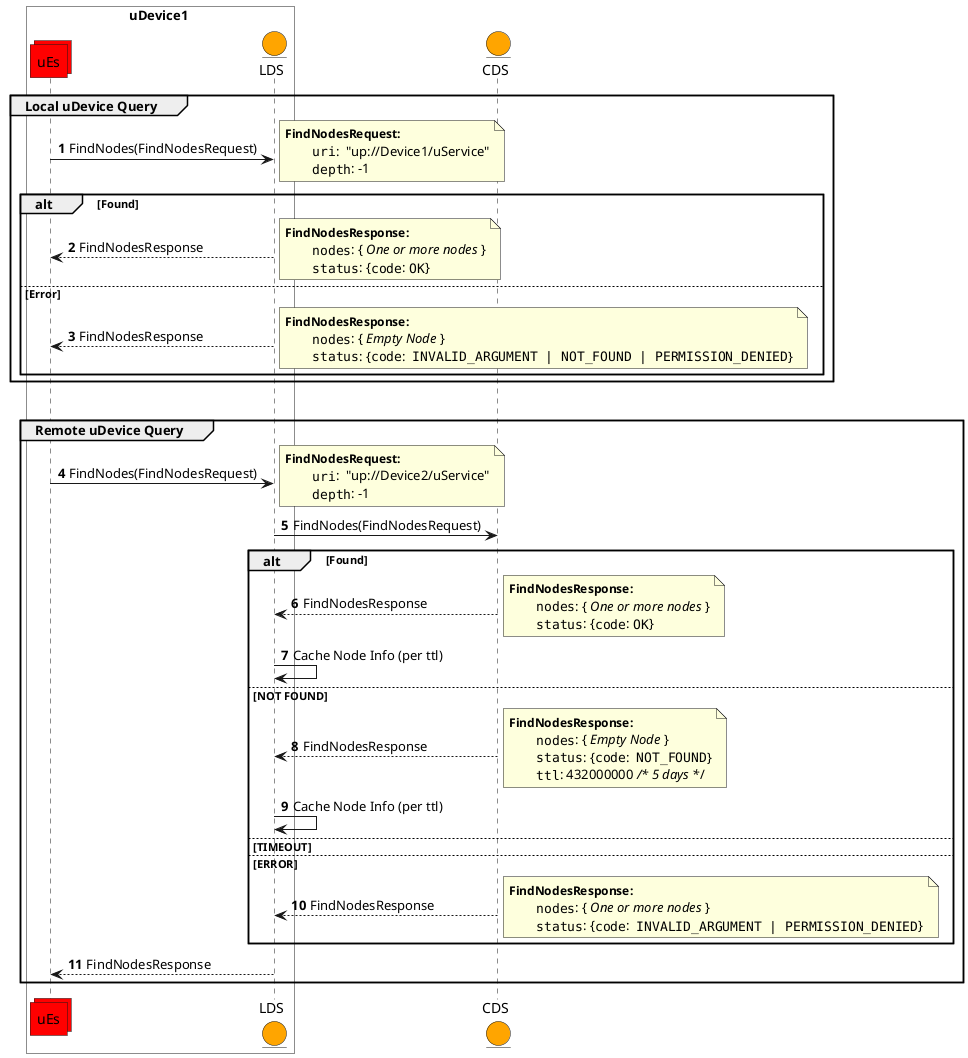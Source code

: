 @startuml
'https://plantuml.com/sequence-diagram

' SPDX-FileCopyrightText: 2023 Contributors to the Eclipse Foundation
'
' See the NOTICE file(s) distributed with this work for additional
' information regarding copyright ownership.
' 
' This program and the accompanying materials are made available under
' the terms of the Apache License Version 2.0 which is available at
' https://www.apache.org/licenses/LICENSE-2.0
'
' SPDX-FileType: SOURCE
' SPDX-License-Identifier: Apache-2.0


autonumber

box uDevice1 #white
	Collections uEs #red
	entity LDS #orange
end box
entity CDS #orange

group Local uDevice Query
	uEs -> LDS: FindNodes(FindNodesRequest)
  	note right
	<size:12>**FindNodesRequest:**</size>
		""uri"":  "up://Device1/uService"
		""depth"": -1
	end note
	alt Found
		LDS --> uEs: FindNodesResponse
		note right
		<size:12>**FindNodesResponse:**</size>
			""nodes"": { //One or more nodes// }
			""status"": {""code"": ""OK""}
		end note
	else Error
 		LDS --> uEs: FindNodesResponse
		note right
		<size:12>**FindNodesResponse:**</size>
			""nodes"": { //Empty Node// }
			""status"": {""code"":  ""INVALID_ARGUMENT | NOT_FOUND | PERMISSION_DENIED""}
		end note
  end alt
end
|||
group Remote uDevice Query
	uEs -> LDS: FindNodes(FindNodesRequest)
	note right
	<size:12>**FindNodesRequest:**</size>
		""uri"":  "up://Device2/uService"
		""depth"": -1
	end note
	LDS -> CDS: FindNodes(FindNodesRequest)
 	alt Found
		CDS --> LDS: FindNodesResponse
		note right
		<size:12>**FindNodesResponse:**</size>
			""nodes"": { //One or more nodes// }
			""status"": {""code"": ""OK""}
		end note
		LDS -> LDS: Cache Node Info (per ttl)
	else NOT FOUND
  		CDS --> LDS: FindNodesResponse
		note right
		<size:12>**FindNodesResponse:**</size>
			""nodes"": { //Empty Node// }
			""status"": {""code"":  ""NOT_FOUND""}
			""ttl"": 432000000 ///* 5 days *///
		end note
		LDS -> LDS: Cache Node Info (per ttl)
	else TIMEOUT
 		note right
		<size:12>**FindNodesResponse:**</size>
			""nodes"": { //Empty Node// }
			""status"": {""code"":  ""DEADLINE_EXCEEDED""}
		end note
 	else ERROR
 		CDS --> LDS: FindNodesResponse
		note right
		<size:12>**FindNodesResponse:**</size>
			""nodes"": { //One or more nodes// }
			""status"": {""code"":  ""INVALID_ARGUMENT | PERMISSION_DENIED""}
		end note
  	end alt
	LDS --> uEs: FindNodesResponse
end
@enduml